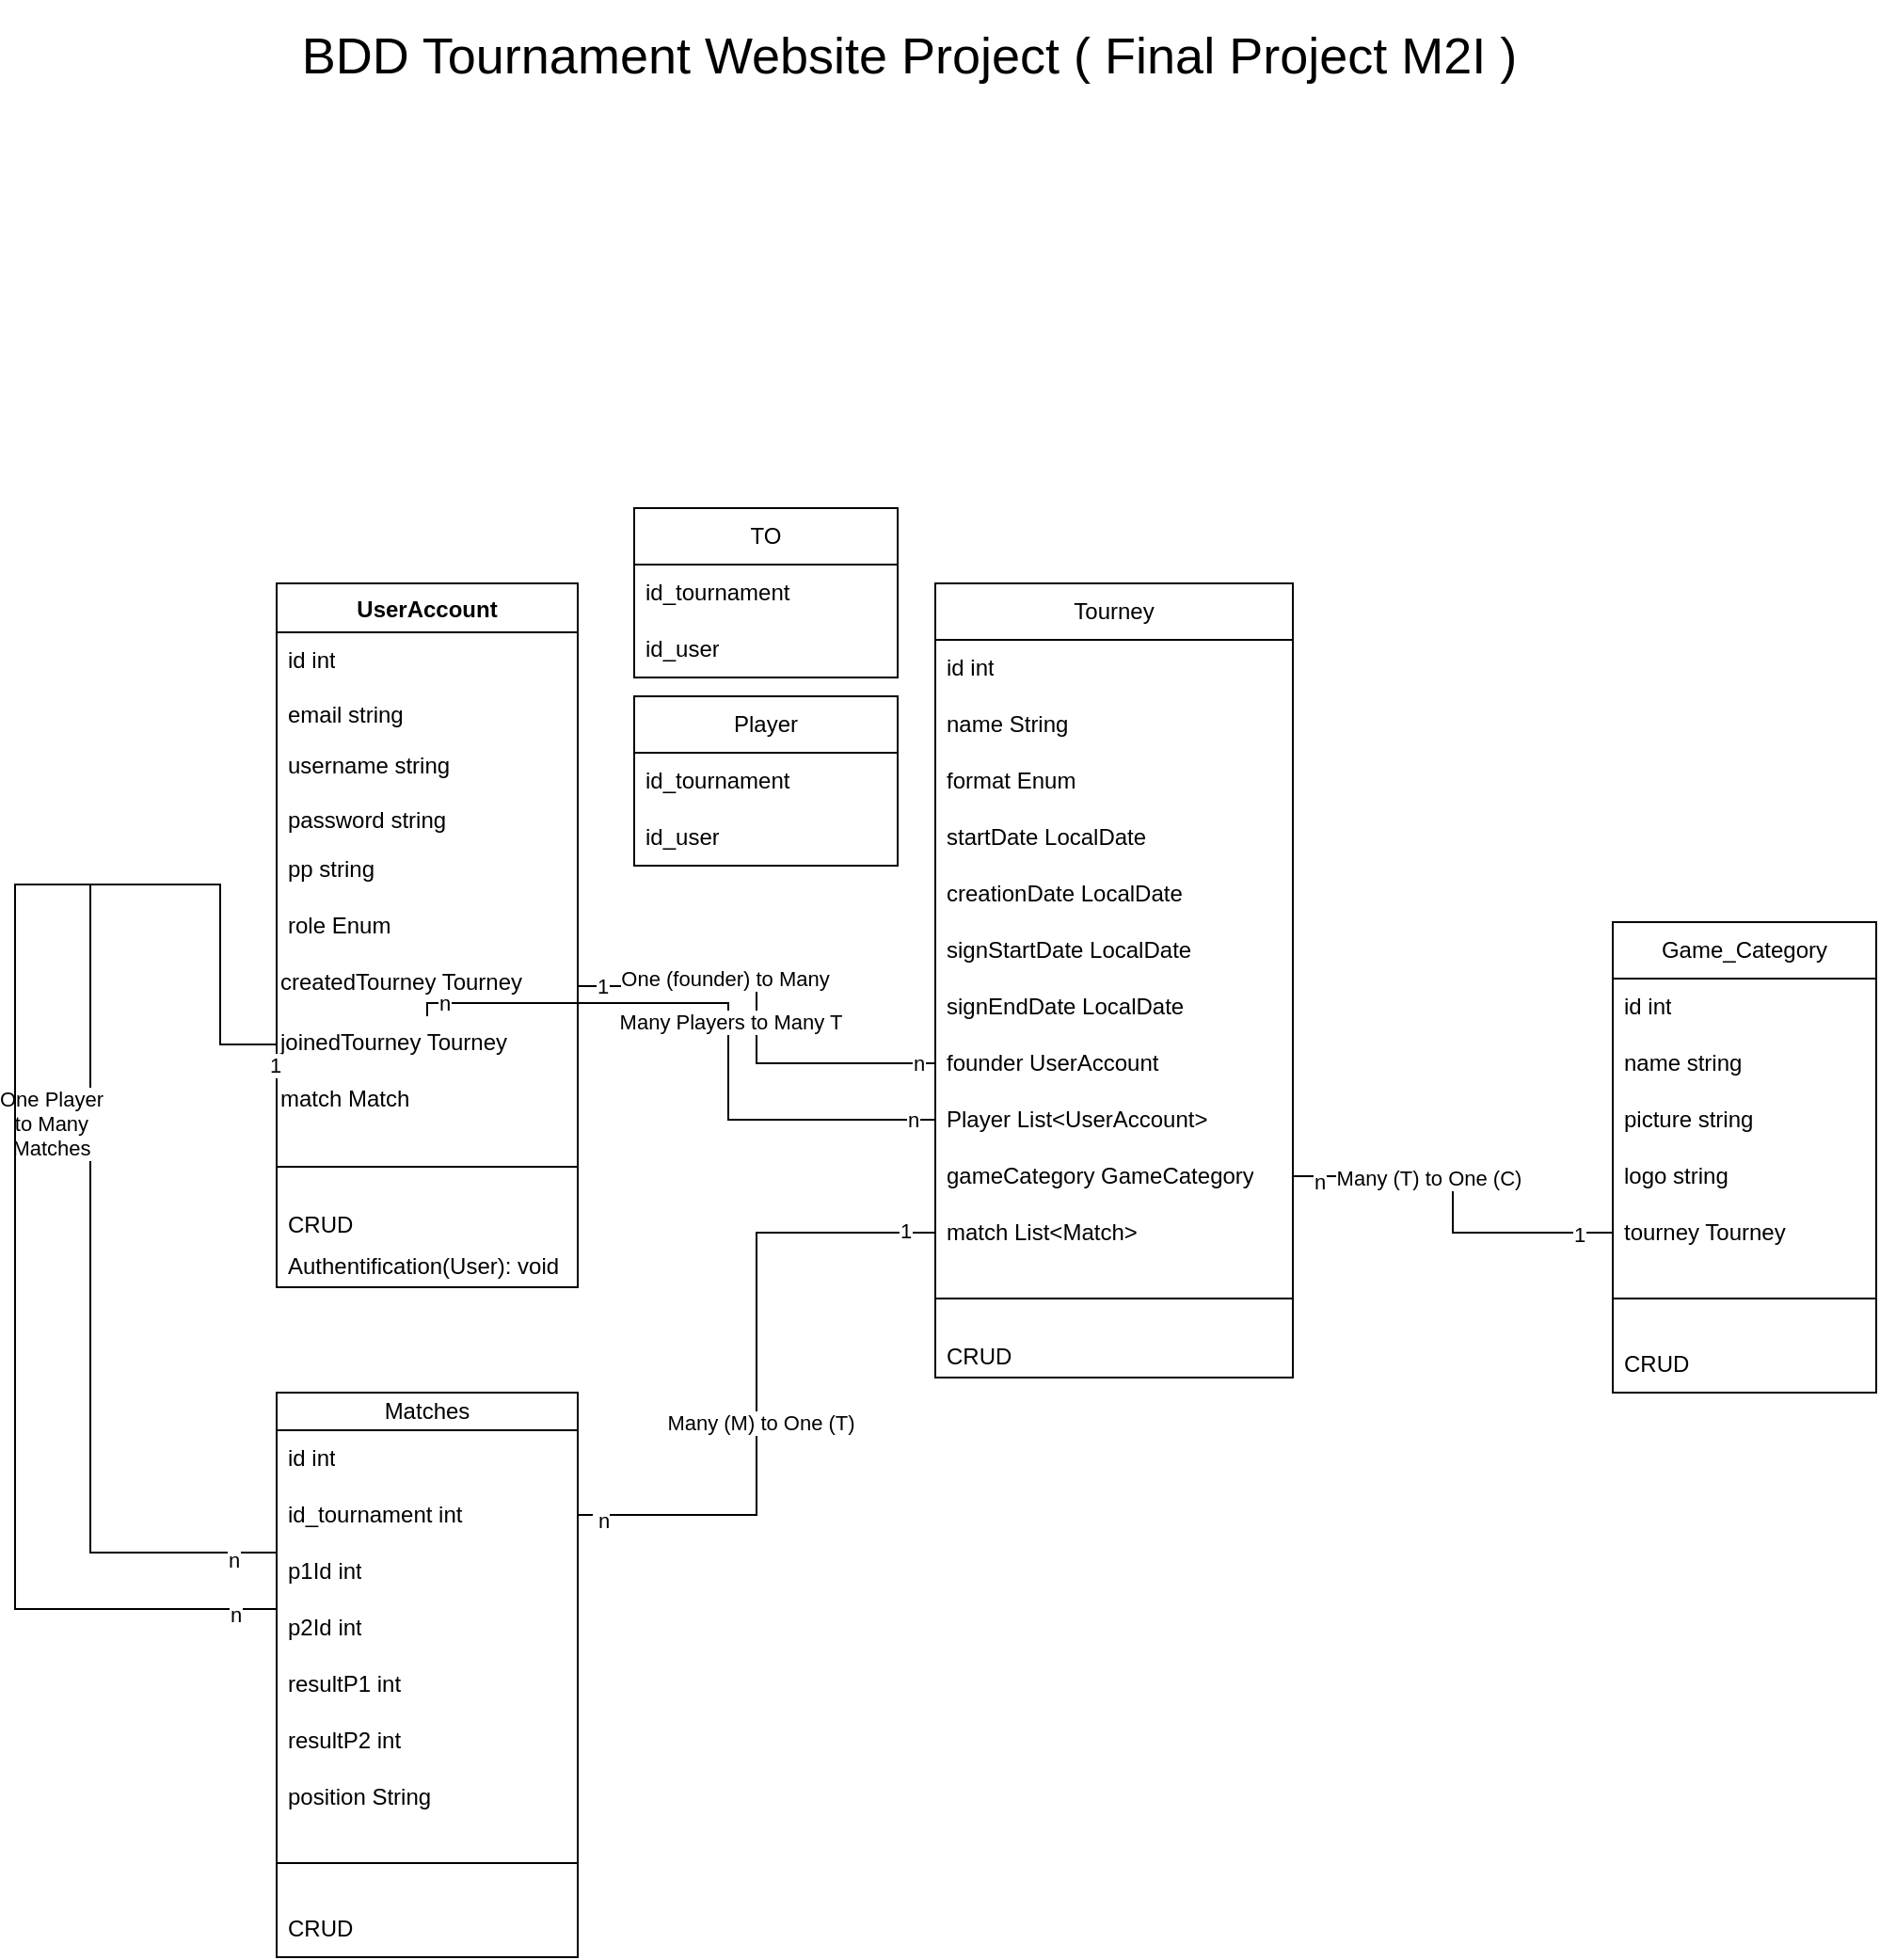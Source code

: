 <mxfile version="28.1.1">
  <diagram name="Page-1" id="kCXVG_tFJyd0wUe3CZr0">
    <mxGraphModel dx="2445" dy="2053" grid="1" gridSize="10" guides="1" tooltips="1" connect="1" arrows="1" fold="1" page="1" pageScale="1" pageWidth="827" pageHeight="1169" math="0" shadow="0">
      <root>
        <mxCell id="0" />
        <mxCell id="1" parent="0" />
        <mxCell id="x-blLRoO7ETYZvd7Aho0-21" value="Tourney" style="swimlane;fontStyle=0;childLayout=stackLayout;horizontal=1;startSize=30;horizontalStack=0;resizeParent=1;resizeParentMax=0;resizeLast=0;collapsible=1;marginBottom=0;whiteSpace=wrap;html=1;" parent="1" vertex="1">
          <mxGeometry x="370" y="110" width="190" height="422" as="geometry" />
        </mxCell>
        <mxCell id="sXv-DbQlYR4i9jzI9zAG-6" value="id int" style="text;strokeColor=none;fillColor=none;align=left;verticalAlign=middle;spacingLeft=4;spacingRight=4;overflow=hidden;points=[[0,0.5],[1,0.5]];portConstraint=eastwest;rotatable=0;whiteSpace=wrap;html=1;" parent="x-blLRoO7ETYZvd7Aho0-21" vertex="1">
          <mxGeometry y="30" width="190" height="30" as="geometry" />
        </mxCell>
        <mxCell id="1gZ7Q83i5WCFOZIUfUCm-9" value="name String" style="text;strokeColor=none;fillColor=none;align=left;verticalAlign=middle;spacingLeft=4;spacingRight=4;overflow=hidden;points=[[0,0.5],[1,0.5]];portConstraint=eastwest;rotatable=0;whiteSpace=wrap;html=1;" parent="x-blLRoO7ETYZvd7Aho0-21" vertex="1">
          <mxGeometry y="60" width="190" height="30" as="geometry" />
        </mxCell>
        <mxCell id="sXv-DbQlYR4i9jzI9zAG-8" value="format Enum" style="text;strokeColor=none;fillColor=none;align=left;verticalAlign=middle;spacingLeft=4;spacingRight=4;overflow=hidden;points=[[0,0.5],[1,0.5]];portConstraint=eastwest;rotatable=0;whiteSpace=wrap;html=1;" parent="x-blLRoO7ETYZvd7Aho0-21" vertex="1">
          <mxGeometry y="90" width="190" height="30" as="geometry" />
        </mxCell>
        <mxCell id="sXv-DbQlYR4i9jzI9zAG-13" value="startDate LocalDate" style="text;strokeColor=none;fillColor=none;align=left;verticalAlign=middle;spacingLeft=4;spacingRight=4;overflow=hidden;points=[[0,0.5],[1,0.5]];portConstraint=eastwest;rotatable=0;whiteSpace=wrap;html=1;" parent="x-blLRoO7ETYZvd7Aho0-21" vertex="1">
          <mxGeometry y="120" width="190" height="30" as="geometry" />
        </mxCell>
        <mxCell id="sXv-DbQlYR4i9jzI9zAG-10" value="creationDate LocalDate" style="text;strokeColor=none;fillColor=none;align=left;verticalAlign=middle;spacingLeft=4;spacingRight=4;overflow=hidden;points=[[0,0.5],[1,0.5]];portConstraint=eastwest;rotatable=0;whiteSpace=wrap;html=1;" parent="x-blLRoO7ETYZvd7Aho0-21" vertex="1">
          <mxGeometry y="150" width="190" height="30" as="geometry" />
        </mxCell>
        <mxCell id="sXv-DbQlYR4i9jzI9zAG-11" value="signStartDate LocalDate" style="text;strokeColor=none;fillColor=none;align=left;verticalAlign=middle;spacingLeft=4;spacingRight=4;overflow=hidden;points=[[0,0.5],[1,0.5]];portConstraint=eastwest;rotatable=0;whiteSpace=wrap;html=1;" parent="x-blLRoO7ETYZvd7Aho0-21" vertex="1">
          <mxGeometry y="180" width="190" height="30" as="geometry" />
        </mxCell>
        <mxCell id="sXv-DbQlYR4i9jzI9zAG-12" value="signEndDate LocalDate" style="text;strokeColor=none;fillColor=none;align=left;verticalAlign=middle;spacingLeft=4;spacingRight=4;overflow=hidden;points=[[0,0.5],[1,0.5]];portConstraint=eastwest;rotatable=0;whiteSpace=wrap;html=1;" parent="x-blLRoO7ETYZvd7Aho0-21" vertex="1">
          <mxGeometry y="210" width="190" height="30" as="geometry" />
        </mxCell>
        <mxCell id="sXv-DbQlYR4i9jzI9zAG-7" value="founder UserAccount" style="text;strokeColor=none;fillColor=none;align=left;verticalAlign=middle;spacingLeft=4;spacingRight=4;overflow=hidden;points=[[0,0.5],[1,0.5]];portConstraint=eastwest;rotatable=0;whiteSpace=wrap;html=1;" parent="x-blLRoO7ETYZvd7Aho0-21" vertex="1">
          <mxGeometry y="240" width="190" height="30" as="geometry" />
        </mxCell>
        <mxCell id="1gZ7Q83i5WCFOZIUfUCm-16" value="Player List&amp;lt;UserAccount&amp;gt;" style="text;strokeColor=none;fillColor=none;align=left;verticalAlign=middle;spacingLeft=4;spacingRight=4;overflow=hidden;points=[[0,0.5],[1,0.5]];portConstraint=eastwest;rotatable=0;whiteSpace=wrap;html=1;" parent="x-blLRoO7ETYZvd7Aho0-21" vertex="1">
          <mxGeometry y="270" width="190" height="30" as="geometry" />
        </mxCell>
        <mxCell id="bzgl5Gr9WV2MgY3ZMp28-15" value="gameCategory GameCategory" style="text;strokeColor=none;fillColor=none;align=left;verticalAlign=middle;spacingLeft=4;spacingRight=4;overflow=hidden;points=[[0,0.5],[1,0.5]];portConstraint=eastwest;rotatable=0;whiteSpace=wrap;html=1;" parent="x-blLRoO7ETYZvd7Aho0-21" vertex="1">
          <mxGeometry y="300" width="190" height="30" as="geometry" />
        </mxCell>
        <mxCell id="1gZ7Q83i5WCFOZIUfUCm-23" value="match List&amp;lt;Match&amp;gt;" style="text;strokeColor=none;fillColor=none;align=left;verticalAlign=middle;spacingLeft=4;spacingRight=4;overflow=hidden;points=[[0,0.5],[1,0.5]];portConstraint=eastwest;rotatable=0;whiteSpace=wrap;html=1;" parent="x-blLRoO7ETYZvd7Aho0-21" vertex="1">
          <mxGeometry y="330" width="190" height="30" as="geometry" />
        </mxCell>
        <mxCell id="sXv-DbQlYR4i9jzI9zAG-21" value="" style="line;strokeWidth=1;fillColor=none;align=left;verticalAlign=middle;spacingTop=-1;spacingLeft=3;spacingRight=3;rotatable=0;labelPosition=right;points=[];portConstraint=eastwest;strokeColor=inherit;" parent="x-blLRoO7ETYZvd7Aho0-21" vertex="1">
          <mxGeometry y="360" width="190" height="40" as="geometry" />
        </mxCell>
        <mxCell id="sXv-DbQlYR4i9jzI9zAG-22" value="CRUD" style="text;strokeColor=none;fillColor=none;align=left;verticalAlign=middle;spacingLeft=4;spacingRight=4;overflow=hidden;points=[[0,0.5],[1,0.5]];portConstraint=eastwest;rotatable=0;whiteSpace=wrap;html=1;" parent="x-blLRoO7ETYZvd7Aho0-21" vertex="1">
          <mxGeometry y="400" width="190" height="22" as="geometry" />
        </mxCell>
        <mxCell id="1gZ7Q83i5WCFOZIUfUCm-7" style="edgeStyle=orthogonalEdgeStyle;rounded=0;orthogonalLoop=1;jettySize=auto;html=1;entryX=0;entryY=0.5;entryDx=0;entryDy=0;exitX=1;exitY=0.5;exitDx=0;exitDy=0;endArrow=none;endFill=0;" parent="1" source="1gZ7Q83i5WCFOZIUfUCm-14" target="sXv-DbQlYR4i9jzI9zAG-7" edge="1">
          <mxGeometry relative="1" as="geometry" />
        </mxCell>
        <mxCell id="1gZ7Q83i5WCFOZIUfUCm-8" value="One (founder) to Many" style="edgeLabel;html=1;align=center;verticalAlign=middle;resizable=0;points=[];" parent="1gZ7Q83i5WCFOZIUfUCm-7" vertex="1" connectable="0">
          <mxGeometry x="-0.325" y="4" relative="1" as="geometry">
            <mxPoint as="offset" />
          </mxGeometry>
        </mxCell>
        <mxCell id="1gZ7Q83i5WCFOZIUfUCm-36" value="1" style="edgeLabel;html=1;align=center;verticalAlign=middle;resizable=0;points=[];" parent="1gZ7Q83i5WCFOZIUfUCm-7" vertex="1" connectable="0">
          <mxGeometry x="-0.891" relative="1" as="geometry">
            <mxPoint as="offset" />
          </mxGeometry>
        </mxCell>
        <mxCell id="1gZ7Q83i5WCFOZIUfUCm-45" value="n" style="edgeLabel;html=1;align=center;verticalAlign=middle;resizable=0;points=[];" parent="1gZ7Q83i5WCFOZIUfUCm-7" vertex="1" connectable="0">
          <mxGeometry x="0.923" relative="1" as="geometry">
            <mxPoint as="offset" />
          </mxGeometry>
        </mxCell>
        <mxCell id="x-blLRoO7ETYZvd7Aho0-33" value="UserAccount" style="swimlane;fontStyle=1;align=center;verticalAlign=top;childLayout=stackLayout;horizontal=1;startSize=26;horizontalStack=0;resizeParent=1;resizeParentMax=0;resizeLast=0;collapsible=1;marginBottom=0;whiteSpace=wrap;html=1;" parent="1" vertex="1">
          <mxGeometry x="20" y="110" width="160" height="374" as="geometry" />
        </mxCell>
        <mxCell id="x-blLRoO7ETYZvd7Aho0-23" value="id int" style="text;strokeColor=none;fillColor=none;align=left;verticalAlign=middle;spacingLeft=4;spacingRight=4;overflow=hidden;points=[[0,0.5],[1,0.5]];portConstraint=eastwest;rotatable=0;whiteSpace=wrap;html=1;" parent="x-blLRoO7ETYZvd7Aho0-33" vertex="1">
          <mxGeometry y="26" width="160" height="30" as="geometry" />
        </mxCell>
        <mxCell id="sXv-DbQlYR4i9jzI9zAG-2" value="email string" style="text;strokeColor=none;fillColor=none;align=left;verticalAlign=top;spacingLeft=4;spacingRight=4;overflow=hidden;rotatable=0;points=[[0,0.5],[1,0.5]];portConstraint=eastwest;whiteSpace=wrap;html=1;" parent="x-blLRoO7ETYZvd7Aho0-33" vertex="1">
          <mxGeometry y="56" width="160" height="26" as="geometry" />
        </mxCell>
        <mxCell id="x-blLRoO7ETYZvd7Aho0-22" value="username string" style="text;strokeColor=none;fillColor=none;align=left;verticalAlign=middle;spacingLeft=4;spacingRight=4;overflow=hidden;points=[[0,0.5],[1,0.5]];portConstraint=eastwest;rotatable=0;whiteSpace=wrap;html=1;" parent="x-blLRoO7ETYZvd7Aho0-33" vertex="1">
          <mxGeometry y="82" width="160" height="30" as="geometry" />
        </mxCell>
        <mxCell id="sXv-DbQlYR4i9jzI9zAG-1" value="password string" style="text;strokeColor=none;fillColor=none;align=left;verticalAlign=top;spacingLeft=4;spacingRight=4;overflow=hidden;rotatable=0;points=[[0,0.5],[1,0.5]];portConstraint=eastwest;whiteSpace=wrap;html=1;" parent="x-blLRoO7ETYZvd7Aho0-33" vertex="1">
          <mxGeometry y="112" width="160" height="26" as="geometry" />
        </mxCell>
        <mxCell id="1gZ7Q83i5WCFOZIUfUCm-6" value="pp string" style="text;strokeColor=none;fillColor=none;align=left;verticalAlign=top;spacingLeft=4;spacingRight=4;overflow=hidden;rotatable=0;points=[[0,0.5],[1,0.5]];portConstraint=eastwest;whiteSpace=wrap;html=1;" parent="x-blLRoO7ETYZvd7Aho0-33" vertex="1">
          <mxGeometry y="138" width="160" height="30" as="geometry" />
        </mxCell>
        <mxCell id="eDmfBzjY7yZBHJuhYlGP-1" value="role Enum" style="text;strokeColor=none;fillColor=none;align=left;verticalAlign=top;spacingLeft=4;spacingRight=4;overflow=hidden;rotatable=0;points=[[0,0.5],[1,0.5]];portConstraint=eastwest;whiteSpace=wrap;html=1;" vertex="1" parent="x-blLRoO7ETYZvd7Aho0-33">
          <mxGeometry y="168" width="160" height="30" as="geometry" />
        </mxCell>
        <mxCell id="1gZ7Q83i5WCFOZIUfUCm-14" value="createdTourney Tourney&amp;nbsp;" style="text;whiteSpace=wrap;html=1;" parent="x-blLRoO7ETYZvd7Aho0-33" vertex="1">
          <mxGeometry y="198" width="160" height="32" as="geometry" />
        </mxCell>
        <mxCell id="1gZ7Q83i5WCFOZIUfUCm-15" value="joinedTourney Tourney&amp;nbsp;" style="text;whiteSpace=wrap;html=1;" parent="x-blLRoO7ETYZvd7Aho0-33" vertex="1">
          <mxGeometry y="230" width="160" height="30" as="geometry" />
        </mxCell>
        <mxCell id="1gZ7Q83i5WCFOZIUfUCm-37" value="match Match" style="text;whiteSpace=wrap;html=1;" parent="x-blLRoO7ETYZvd7Aho0-33" vertex="1">
          <mxGeometry y="260" width="160" height="30" as="geometry" />
        </mxCell>
        <mxCell id="x-blLRoO7ETYZvd7Aho0-35" value="" style="line;strokeWidth=1;fillColor=none;align=left;verticalAlign=middle;spacingTop=-1;spacingLeft=3;spacingRight=3;rotatable=0;labelPosition=right;points=[];portConstraint=eastwest;strokeColor=inherit;" parent="x-blLRoO7ETYZvd7Aho0-33" vertex="1">
          <mxGeometry y="290" width="160" height="40" as="geometry" />
        </mxCell>
        <mxCell id="1gZ7Q83i5WCFOZIUfUCm-32" value="CRUD" style="text;strokeColor=none;fillColor=none;align=left;verticalAlign=middle;spacingLeft=4;spacingRight=4;overflow=hidden;points=[[0,0.5],[1,0.5]];portConstraint=eastwest;rotatable=0;whiteSpace=wrap;html=1;" parent="x-blLRoO7ETYZvd7Aho0-33" vertex="1">
          <mxGeometry y="330" width="160" height="22" as="geometry" />
        </mxCell>
        <mxCell id="sXv-DbQlYR4i9jzI9zAG-18" value="Authentification(User): void" style="text;strokeColor=none;fillColor=none;align=left;verticalAlign=middle;spacingLeft=4;spacingRight=4;overflow=hidden;points=[[0,0.5],[1,0.5]];portConstraint=eastwest;rotatable=0;whiteSpace=wrap;html=1;" parent="x-blLRoO7ETYZvd7Aho0-33" vertex="1">
          <mxGeometry y="352" width="160" height="22" as="geometry" />
        </mxCell>
        <mxCell id="sXv-DbQlYR4i9jzI9zAG-4" value="Player" style="swimlane;fontStyle=0;childLayout=stackLayout;horizontal=1;startSize=30;horizontalStack=0;resizeParent=1;resizeParentMax=0;resizeLast=0;collapsible=1;marginBottom=0;whiteSpace=wrap;html=1;" parent="1" vertex="1">
          <mxGeometry x="210" y="170" width="140" height="90" as="geometry" />
        </mxCell>
        <mxCell id="sXv-DbQlYR4i9jzI9zAG-16" value="id_tournament" style="text;strokeColor=none;fillColor=none;align=left;verticalAlign=middle;spacingLeft=4;spacingRight=4;overflow=hidden;points=[[0,0.5],[1,0.5]];portConstraint=eastwest;rotatable=0;whiteSpace=wrap;html=1;" parent="sXv-DbQlYR4i9jzI9zAG-4" vertex="1">
          <mxGeometry y="30" width="140" height="30" as="geometry" />
        </mxCell>
        <mxCell id="sXv-DbQlYR4i9jzI9zAG-17" value="id_user" style="text;strokeColor=none;fillColor=none;align=left;verticalAlign=middle;spacingLeft=4;spacingRight=4;overflow=hidden;points=[[0,0.5],[1,0.5]];portConstraint=eastwest;rotatable=0;whiteSpace=wrap;html=1;" parent="sXv-DbQlYR4i9jzI9zAG-4" vertex="1">
          <mxGeometry y="60" width="140" height="30" as="geometry" />
        </mxCell>
        <mxCell id="sXv-DbQlYR4i9jzI9zAG-5" value="TO" style="swimlane;fontStyle=0;childLayout=stackLayout;horizontal=1;startSize=30;horizontalStack=0;resizeParent=1;resizeParentMax=0;resizeLast=0;collapsible=1;marginBottom=0;whiteSpace=wrap;html=1;" parent="1" vertex="1">
          <mxGeometry x="210" y="70" width="140" height="90" as="geometry" />
        </mxCell>
        <mxCell id="sXv-DbQlYR4i9jzI9zAG-14" value="id_tournament" style="text;strokeColor=none;fillColor=none;align=left;verticalAlign=middle;spacingLeft=4;spacingRight=4;overflow=hidden;points=[[0,0.5],[1,0.5]];portConstraint=eastwest;rotatable=0;whiteSpace=wrap;html=1;" parent="sXv-DbQlYR4i9jzI9zAG-5" vertex="1">
          <mxGeometry y="30" width="140" height="30" as="geometry" />
        </mxCell>
        <mxCell id="sXv-DbQlYR4i9jzI9zAG-15" value="id_user" style="text;strokeColor=none;fillColor=none;align=left;verticalAlign=middle;spacingLeft=4;spacingRight=4;overflow=hidden;points=[[0,0.5],[1,0.5]];portConstraint=eastwest;rotatable=0;whiteSpace=wrap;html=1;" parent="sXv-DbQlYR4i9jzI9zAG-5" vertex="1">
          <mxGeometry y="60" width="140" height="30" as="geometry" />
        </mxCell>
        <mxCell id="sXv-DbQlYR4i9jzI9zAG-28" value="&lt;font style=&quot;font-size: 27px;&quot;&gt;&lt;font style=&quot;&quot;&gt;BDD Tournament Website Project ( Final P&lt;/font&gt;&lt;font style=&quot;&quot;&gt;roject M2I )&amp;nbsp;&lt;/font&gt;&lt;/font&gt;" style="text;html=1;align=center;verticalAlign=middle;whiteSpace=wrap;rounded=0;" parent="1" vertex="1">
          <mxGeometry x="30" y="-200" width="660" height="60" as="geometry" />
        </mxCell>
        <mxCell id="bzgl5Gr9WV2MgY3ZMp28-1" value="Matches" style="swimlane;fontStyle=0;childLayout=stackLayout;horizontal=1;startSize=20;horizontalStack=0;resizeParent=1;resizeParentMax=0;resizeLast=0;collapsible=1;marginBottom=0;whiteSpace=wrap;html=1;" parent="1" vertex="1">
          <mxGeometry x="20" y="540" width="160" height="300" as="geometry" />
        </mxCell>
        <mxCell id="bzgl5Gr9WV2MgY3ZMp28-2" value="id int" style="text;strokeColor=none;fillColor=none;align=left;verticalAlign=middle;spacingLeft=4;spacingRight=4;overflow=hidden;points=[[0,0.5],[1,0.5]];portConstraint=eastwest;rotatable=0;whiteSpace=wrap;html=1;" parent="bzgl5Gr9WV2MgY3ZMp28-1" vertex="1">
          <mxGeometry y="20" width="160" height="30" as="geometry" />
        </mxCell>
        <mxCell id="bzgl5Gr9WV2MgY3ZMp28-3" value="id_tournament int" style="text;strokeColor=none;fillColor=none;align=left;verticalAlign=middle;spacingLeft=4;spacingRight=4;overflow=hidden;points=[[0,0.5],[1,0.5]];portConstraint=eastwest;rotatable=0;whiteSpace=wrap;html=1;" parent="bzgl5Gr9WV2MgY3ZMp28-1" vertex="1">
          <mxGeometry y="50" width="160" height="30" as="geometry" />
        </mxCell>
        <mxCell id="bzgl5Gr9WV2MgY3ZMp28-5" value="p1Id int" style="text;strokeColor=none;fillColor=none;align=left;verticalAlign=middle;spacingLeft=4;spacingRight=4;overflow=hidden;points=[[0,0.5],[1,0.5]];portConstraint=eastwest;rotatable=0;whiteSpace=wrap;html=1;" parent="bzgl5Gr9WV2MgY3ZMp28-1" vertex="1">
          <mxGeometry y="80" width="160" height="30" as="geometry" />
        </mxCell>
        <mxCell id="bzgl5Gr9WV2MgY3ZMp28-6" value="p2Id int" style="text;strokeColor=none;fillColor=none;align=left;verticalAlign=middle;spacingLeft=4;spacingRight=4;overflow=hidden;points=[[0,0.5],[1,0.5]];portConstraint=eastwest;rotatable=0;whiteSpace=wrap;html=1;" parent="bzgl5Gr9WV2MgY3ZMp28-1" vertex="1">
          <mxGeometry y="110" width="160" height="30" as="geometry" />
        </mxCell>
        <mxCell id="bzgl5Gr9WV2MgY3ZMp28-7" value="resultP1 int" style="text;strokeColor=none;fillColor=none;align=left;verticalAlign=middle;spacingLeft=4;spacingRight=4;overflow=hidden;points=[[0,0.5],[1,0.5]];portConstraint=eastwest;rotatable=0;whiteSpace=wrap;html=1;" parent="bzgl5Gr9WV2MgY3ZMp28-1" vertex="1">
          <mxGeometry y="140" width="160" height="30" as="geometry" />
        </mxCell>
        <mxCell id="bzgl5Gr9WV2MgY3ZMp28-4" value="resultP2 int" style="text;strokeColor=none;fillColor=none;align=left;verticalAlign=middle;spacingLeft=4;spacingRight=4;overflow=hidden;points=[[0,0.5],[1,0.5]];portConstraint=eastwest;rotatable=0;whiteSpace=wrap;html=1;" parent="bzgl5Gr9WV2MgY3ZMp28-1" vertex="1">
          <mxGeometry y="170" width="160" height="30" as="geometry" />
        </mxCell>
        <mxCell id="bzgl5Gr9WV2MgY3ZMp28-10" value="position String" style="text;strokeColor=none;fillColor=none;align=left;verticalAlign=middle;spacingLeft=4;spacingRight=4;overflow=hidden;points=[[0,0.5],[1,0.5]];portConstraint=eastwest;rotatable=0;whiteSpace=wrap;html=1;" parent="bzgl5Gr9WV2MgY3ZMp28-1" vertex="1">
          <mxGeometry y="200" width="160" height="30" as="geometry" />
        </mxCell>
        <mxCell id="eDmfBzjY7yZBHJuhYlGP-2" value="" style="line;strokeWidth=1;fillColor=none;align=left;verticalAlign=middle;spacingTop=-1;spacingLeft=3;spacingRight=3;rotatable=0;labelPosition=right;points=[];portConstraint=eastwest;strokeColor=inherit;" vertex="1" parent="bzgl5Gr9WV2MgY3ZMp28-1">
          <mxGeometry y="230" width="160" height="40" as="geometry" />
        </mxCell>
        <mxCell id="eDmfBzjY7yZBHJuhYlGP-4" value="CRUD" style="text;strokeColor=none;fillColor=none;align=left;verticalAlign=middle;spacingLeft=4;spacingRight=4;overflow=hidden;points=[[0,0.5],[1,0.5]];portConstraint=eastwest;rotatable=0;whiteSpace=wrap;html=1;" vertex="1" parent="bzgl5Gr9WV2MgY3ZMp28-1">
          <mxGeometry y="270" width="160" height="30" as="geometry" />
        </mxCell>
        <mxCell id="bzgl5Gr9WV2MgY3ZMp28-11" value="Game_Category" style="swimlane;fontStyle=0;childLayout=stackLayout;horizontal=1;startSize=30;horizontalStack=0;resizeParent=1;resizeParentMax=0;resizeLast=0;collapsible=1;marginBottom=0;whiteSpace=wrap;html=1;" parent="1" vertex="1">
          <mxGeometry x="730" y="290" width="140" height="250" as="geometry" />
        </mxCell>
        <mxCell id="bzgl5Gr9WV2MgY3ZMp28-14" value="id int" style="text;strokeColor=none;fillColor=none;align=left;verticalAlign=middle;spacingLeft=4;spacingRight=4;overflow=hidden;points=[[0,0.5],[1,0.5]];portConstraint=eastwest;rotatable=0;whiteSpace=wrap;html=1;" parent="bzgl5Gr9WV2MgY3ZMp28-11" vertex="1">
          <mxGeometry y="30" width="140" height="30" as="geometry" />
        </mxCell>
        <mxCell id="bzgl5Gr9WV2MgY3ZMp28-12" value="name string" style="text;strokeColor=none;fillColor=none;align=left;verticalAlign=middle;spacingLeft=4;spacingRight=4;overflow=hidden;points=[[0,0.5],[1,0.5]];portConstraint=eastwest;rotatable=0;whiteSpace=wrap;html=1;" parent="bzgl5Gr9WV2MgY3ZMp28-11" vertex="1">
          <mxGeometry y="60" width="140" height="30" as="geometry" />
        </mxCell>
        <mxCell id="bzgl5Gr9WV2MgY3ZMp28-13" value="picture string" style="text;strokeColor=none;fillColor=none;align=left;verticalAlign=middle;spacingLeft=4;spacingRight=4;overflow=hidden;points=[[0,0.5],[1,0.5]];portConstraint=eastwest;rotatable=0;whiteSpace=wrap;html=1;" parent="bzgl5Gr9WV2MgY3ZMp28-11" vertex="1">
          <mxGeometry y="90" width="140" height="30" as="geometry" />
        </mxCell>
        <mxCell id="bzgl5Gr9WV2MgY3ZMp28-16" value="logo string" style="text;strokeColor=none;fillColor=none;align=left;verticalAlign=middle;spacingLeft=4;spacingRight=4;overflow=hidden;points=[[0,0.5],[1,0.5]];portConstraint=eastwest;rotatable=0;whiteSpace=wrap;html=1;" parent="bzgl5Gr9WV2MgY3ZMp28-11" vertex="1">
          <mxGeometry y="120" width="140" height="30" as="geometry" />
        </mxCell>
        <mxCell id="1gZ7Q83i5WCFOZIUfUCm-20" value="tourney Tourney" style="text;strokeColor=none;fillColor=none;align=left;verticalAlign=middle;spacingLeft=4;spacingRight=4;overflow=hidden;points=[[0,0.5],[1,0.5]];portConstraint=eastwest;rotatable=0;whiteSpace=wrap;html=1;" parent="bzgl5Gr9WV2MgY3ZMp28-11" vertex="1">
          <mxGeometry y="150" width="140" height="30" as="geometry" />
        </mxCell>
        <mxCell id="eDmfBzjY7yZBHJuhYlGP-5" value="" style="line;strokeWidth=1;fillColor=none;align=left;verticalAlign=middle;spacingTop=-1;spacingLeft=3;spacingRight=3;rotatable=0;labelPosition=right;points=[];portConstraint=eastwest;strokeColor=inherit;" vertex="1" parent="bzgl5Gr9WV2MgY3ZMp28-11">
          <mxGeometry y="180" width="140" height="40" as="geometry" />
        </mxCell>
        <mxCell id="eDmfBzjY7yZBHJuhYlGP-7" value="CRUD" style="text;strokeColor=none;fillColor=none;align=left;verticalAlign=middle;spacingLeft=4;spacingRight=4;overflow=hidden;points=[[0,0.5],[1,0.5]];portConstraint=eastwest;rotatable=0;whiteSpace=wrap;html=1;" vertex="1" parent="bzgl5Gr9WV2MgY3ZMp28-11">
          <mxGeometry y="220" width="140" height="30" as="geometry" />
        </mxCell>
        <mxCell id="1gZ7Q83i5WCFOZIUfUCm-17" style="edgeStyle=orthogonalEdgeStyle;rounded=0;orthogonalLoop=1;jettySize=auto;html=1;endArrow=none;endFill=0;" parent="1" source="1gZ7Q83i5WCFOZIUfUCm-16" target="1gZ7Q83i5WCFOZIUfUCm-15" edge="1">
          <mxGeometry relative="1" as="geometry">
            <Array as="points">
              <mxPoint x="260" y="395" />
              <mxPoint x="260" y="333" />
            </Array>
          </mxGeometry>
        </mxCell>
        <mxCell id="1gZ7Q83i5WCFOZIUfUCm-19" value="Many Players to Many T" style="edgeLabel;html=1;align=center;verticalAlign=middle;resizable=0;points=[];" parent="1gZ7Q83i5WCFOZIUfUCm-17" vertex="1" connectable="0">
          <mxGeometry x="-0.042" y="-1" relative="1" as="geometry">
            <mxPoint as="offset" />
          </mxGeometry>
        </mxCell>
        <mxCell id="1gZ7Q83i5WCFOZIUfUCm-46" value="n" style="edgeLabel;html=1;align=center;verticalAlign=middle;resizable=0;points=[];" parent="1gZ7Q83i5WCFOZIUfUCm-17" vertex="1" connectable="0">
          <mxGeometry x="0.909" relative="1" as="geometry">
            <mxPoint as="offset" />
          </mxGeometry>
        </mxCell>
        <mxCell id="1gZ7Q83i5WCFOZIUfUCm-47" value="n" style="edgeLabel;html=1;align=center;verticalAlign=middle;resizable=0;points=[];" parent="1gZ7Q83i5WCFOZIUfUCm-17" vertex="1" connectable="0">
          <mxGeometry x="-0.925" relative="1" as="geometry">
            <mxPoint as="offset" />
          </mxGeometry>
        </mxCell>
        <mxCell id="1gZ7Q83i5WCFOZIUfUCm-21" style="edgeStyle=orthogonalEdgeStyle;rounded=0;orthogonalLoop=1;jettySize=auto;html=1;endArrow=none;endFill=0;" parent="1" source="1gZ7Q83i5WCFOZIUfUCm-20" target="bzgl5Gr9WV2MgY3ZMp28-15" edge="1">
          <mxGeometry relative="1" as="geometry" />
        </mxCell>
        <mxCell id="1gZ7Q83i5WCFOZIUfUCm-22" value="Many (T) to One (C)" style="edgeLabel;html=1;align=center;verticalAlign=middle;resizable=0;points=[];" parent="1gZ7Q83i5WCFOZIUfUCm-21" vertex="1" connectable="0">
          <mxGeometry x="0.286" y="1" relative="1" as="geometry">
            <mxPoint as="offset" />
          </mxGeometry>
        </mxCell>
        <mxCell id="1gZ7Q83i5WCFOZIUfUCm-43" value="1" style="edgeLabel;html=1;align=center;verticalAlign=middle;resizable=0;points=[];" parent="1gZ7Q83i5WCFOZIUfUCm-21" vertex="1" connectable="0">
          <mxGeometry x="-0.819" y="1" relative="1" as="geometry">
            <mxPoint as="offset" />
          </mxGeometry>
        </mxCell>
        <mxCell id="1gZ7Q83i5WCFOZIUfUCm-44" value="n" style="edgeLabel;html=1;align=center;verticalAlign=middle;resizable=0;points=[];" parent="1gZ7Q83i5WCFOZIUfUCm-21" vertex="1" connectable="0">
          <mxGeometry x="0.858" y="3" relative="1" as="geometry">
            <mxPoint as="offset" />
          </mxGeometry>
        </mxCell>
        <mxCell id="1gZ7Q83i5WCFOZIUfUCm-24" style="edgeStyle=orthogonalEdgeStyle;rounded=0;orthogonalLoop=1;jettySize=auto;html=1;entryX=1;entryY=0.5;entryDx=0;entryDy=0;endArrow=none;endFill=0;" parent="1" source="1gZ7Q83i5WCFOZIUfUCm-23" target="bzgl5Gr9WV2MgY3ZMp28-3" edge="1">
          <mxGeometry relative="1" as="geometry" />
        </mxCell>
        <mxCell id="1gZ7Q83i5WCFOZIUfUCm-25" value="Many (M) to One (T)" style="edgeLabel;html=1;align=center;verticalAlign=middle;resizable=0;points=[];" parent="1gZ7Q83i5WCFOZIUfUCm-24" vertex="1" connectable="0">
          <mxGeometry x="0.151" y="2" relative="1" as="geometry">
            <mxPoint as="offset" />
          </mxGeometry>
        </mxCell>
        <mxCell id="1gZ7Q83i5WCFOZIUfUCm-40" value="&amp;nbsp;n" style="edgeLabel;html=1;align=center;verticalAlign=middle;resizable=0;points=[];" parent="1gZ7Q83i5WCFOZIUfUCm-24" vertex="1" connectable="0">
          <mxGeometry x="0.928" y="3" relative="1" as="geometry">
            <mxPoint as="offset" />
          </mxGeometry>
        </mxCell>
        <mxCell id="1gZ7Q83i5WCFOZIUfUCm-42" value="1" style="edgeLabel;html=1;align=center;verticalAlign=middle;resizable=0;points=[];" parent="1gZ7Q83i5WCFOZIUfUCm-24" vertex="1" connectable="0">
          <mxGeometry x="-0.904" y="-1" relative="1" as="geometry">
            <mxPoint as="offset" />
          </mxGeometry>
        </mxCell>
        <mxCell id="1gZ7Q83i5WCFOZIUfUCm-26" style="edgeStyle=orthogonalEdgeStyle;rounded=0;orthogonalLoop=1;jettySize=auto;html=1;endArrow=none;endFill=0;entryX=0;entryY=0.5;entryDx=0;entryDy=0;" parent="1" source="bzgl5Gr9WV2MgY3ZMp28-5" target="1gZ7Q83i5WCFOZIUfUCm-37" edge="1">
          <mxGeometry relative="1" as="geometry">
            <mxPoint x="-10" y="350" as="targetPoint" />
            <Array as="points">
              <mxPoint x="-79" y="625" />
              <mxPoint x="-79" y="270" />
              <mxPoint x="-10" y="270" />
              <mxPoint x="-10" y="355" />
            </Array>
          </mxGeometry>
        </mxCell>
        <mxCell id="1gZ7Q83i5WCFOZIUfUCm-30" value="One Player&lt;br&gt;to Many&lt;br&gt;Matches" style="edgeLabel;html=1;align=center;verticalAlign=middle;resizable=0;points=[];" parent="1gZ7Q83i5WCFOZIUfUCm-26" vertex="1" connectable="0">
          <mxGeometry x="-0.086" y="1" relative="1" as="geometry">
            <mxPoint x="-20" y="-22" as="offset" />
          </mxGeometry>
        </mxCell>
        <mxCell id="1gZ7Q83i5WCFOZIUfUCm-33" value="n" style="edgeLabel;html=1;align=center;verticalAlign=middle;resizable=0;points=[];" parent="1gZ7Q83i5WCFOZIUfUCm-26" vertex="1" connectable="0">
          <mxGeometry x="-0.93" y="4" relative="1" as="geometry">
            <mxPoint as="offset" />
          </mxGeometry>
        </mxCell>
        <mxCell id="1gZ7Q83i5WCFOZIUfUCm-27" style="edgeStyle=orthogonalEdgeStyle;rounded=0;orthogonalLoop=1;jettySize=auto;html=1;endArrow=none;endFill=0;entryX=0;entryY=0.5;entryDx=0;entryDy=0;" parent="1" source="bzgl5Gr9WV2MgY3ZMp28-6" target="1gZ7Q83i5WCFOZIUfUCm-37" edge="1">
          <mxGeometry relative="1" as="geometry">
            <mxPoint x="-10" y="190" as="targetPoint" />
            <Array as="points">
              <mxPoint x="-119" y="655" />
              <mxPoint x="-119" y="270" />
              <mxPoint x="-10" y="270" />
              <mxPoint x="-10" y="355" />
            </Array>
          </mxGeometry>
        </mxCell>
        <mxCell id="1gZ7Q83i5WCFOZIUfUCm-34" value="n" style="edgeLabel;html=1;align=center;verticalAlign=middle;resizable=0;points=[];" parent="1gZ7Q83i5WCFOZIUfUCm-27" vertex="1" connectable="0">
          <mxGeometry x="-0.943" y="3" relative="1" as="geometry">
            <mxPoint as="offset" />
          </mxGeometry>
        </mxCell>
        <mxCell id="1gZ7Q83i5WCFOZIUfUCm-39" value="1" style="edgeLabel;html=1;align=center;verticalAlign=middle;resizable=0;points=[];" parent="1gZ7Q83i5WCFOZIUfUCm-27" vertex="1" connectable="0">
          <mxGeometry x="0.95" y="-1" relative="1" as="geometry">
            <mxPoint as="offset" />
          </mxGeometry>
        </mxCell>
      </root>
    </mxGraphModel>
  </diagram>
</mxfile>
